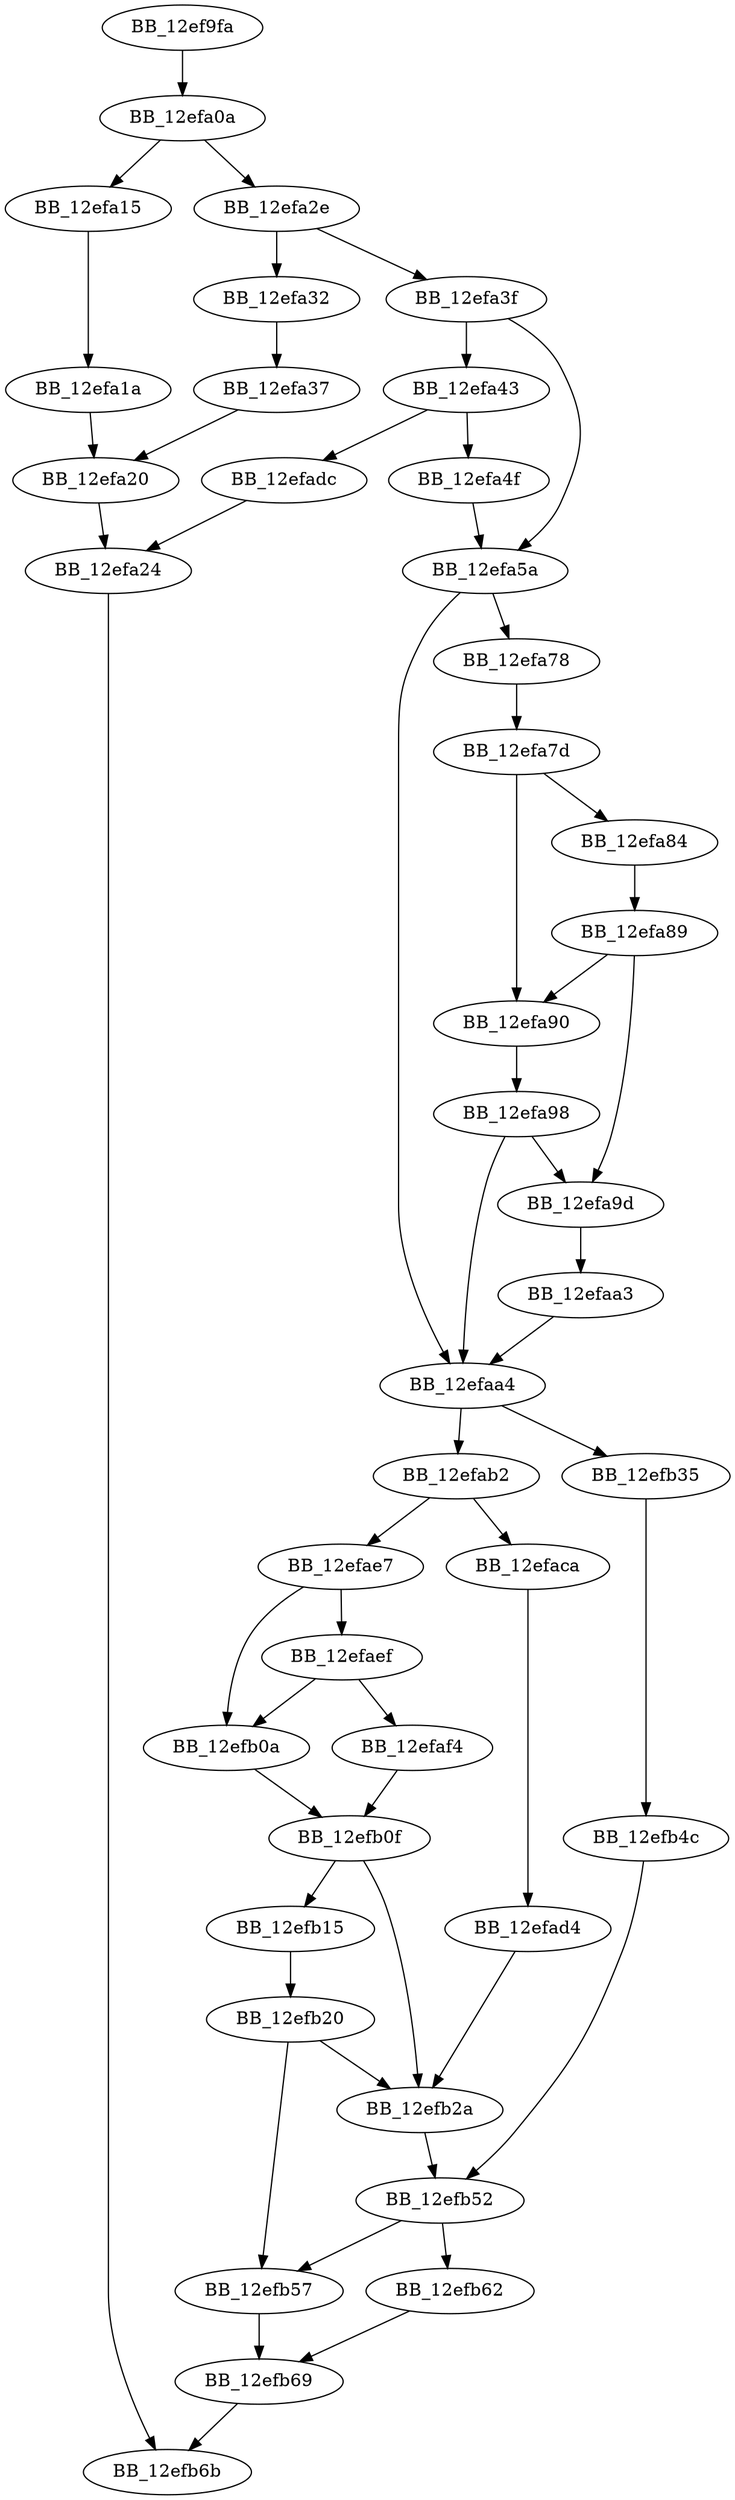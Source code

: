DiGraph __flswbuf{
BB_12ef9fa->BB_12efa0a
BB_12efa0a->BB_12efa15
BB_12efa0a->BB_12efa2e
BB_12efa15->BB_12efa1a
BB_12efa1a->BB_12efa20
BB_12efa20->BB_12efa24
BB_12efa24->BB_12efb6b
BB_12efa2e->BB_12efa32
BB_12efa2e->BB_12efa3f
BB_12efa32->BB_12efa37
BB_12efa37->BB_12efa20
BB_12efa3f->BB_12efa43
BB_12efa3f->BB_12efa5a
BB_12efa43->BB_12efa4f
BB_12efa43->BB_12efadc
BB_12efa4f->BB_12efa5a
BB_12efa5a->BB_12efa78
BB_12efa5a->BB_12efaa4
BB_12efa78->BB_12efa7d
BB_12efa7d->BB_12efa84
BB_12efa7d->BB_12efa90
BB_12efa84->BB_12efa89
BB_12efa89->BB_12efa90
BB_12efa89->BB_12efa9d
BB_12efa90->BB_12efa98
BB_12efa98->BB_12efa9d
BB_12efa98->BB_12efaa4
BB_12efa9d->BB_12efaa3
BB_12efaa3->BB_12efaa4
BB_12efaa4->BB_12efab2
BB_12efaa4->BB_12efb35
BB_12efab2->BB_12efaca
BB_12efab2->BB_12efae7
BB_12efaca->BB_12efad4
BB_12efad4->BB_12efb2a
BB_12efadc->BB_12efa24
BB_12efae7->BB_12efaef
BB_12efae7->BB_12efb0a
BB_12efaef->BB_12efaf4
BB_12efaef->BB_12efb0a
BB_12efaf4->BB_12efb0f
BB_12efb0a->BB_12efb0f
BB_12efb0f->BB_12efb15
BB_12efb0f->BB_12efb2a
BB_12efb15->BB_12efb20
BB_12efb20->BB_12efb2a
BB_12efb20->BB_12efb57
BB_12efb2a->BB_12efb52
BB_12efb35->BB_12efb4c
BB_12efb4c->BB_12efb52
BB_12efb52->BB_12efb57
BB_12efb52->BB_12efb62
BB_12efb57->BB_12efb69
BB_12efb62->BB_12efb69
BB_12efb69->BB_12efb6b
}
